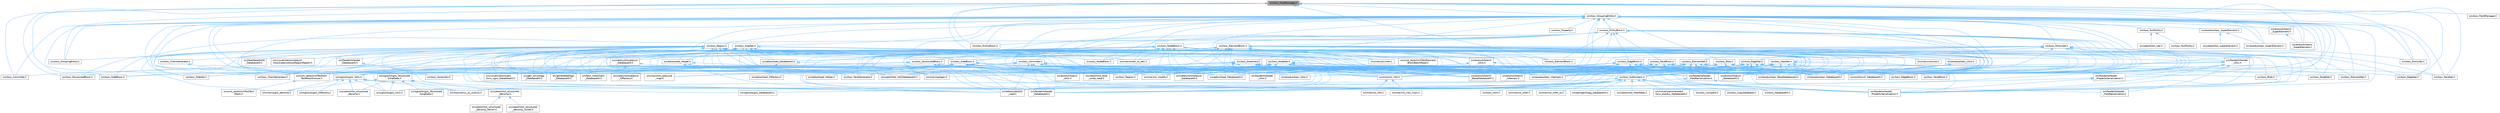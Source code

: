 digraph "src/Ioss_FieldManager.h"
{
 // INTERACTIVE_SVG=YES
 // LATEX_PDF_SIZE
  bgcolor="transparent";
  edge [fontname=Helvetica,fontsize=10,labelfontname=Helvetica,labelfontsize=10];
  node [fontname=Helvetica,fontsize=10,shape=box,height=0.2,width=0.4];
  Node1 [id="Node000001",label="src/Ioss_FieldManager.h",height=0.2,width=0.4,color="gray40", fillcolor="grey60", style="filled", fontcolor="black",tooltip=" "];
  Node1 -> Node2 [id="edge1_Node000001_Node000002",dir="back",color="steelblue1",style="solid",tooltip=" "];
  Node2 [id="Node000002",label="src/Ioss_CommSet.C",height=0.2,width=0.4,color="grey40", fillcolor="white", style="filled",URL="$Ioss__CommSet_8C.html",tooltip=" "];
  Node1 -> Node3 [id="edge2_Node000001_Node000003",dir="back",color="steelblue1",style="solid",tooltip=" "];
  Node3 [id="Node000003",label="src/Ioss_EdgeSet.C",height=0.2,width=0.4,color="grey40", fillcolor="white", style="filled",URL="$Ioss__EdgeSet_8C.html",tooltip=" "];
  Node1 -> Node4 [id="edge3_Node000001_Node000004",dir="back",color="steelblue1",style="solid",tooltip=" "];
  Node4 [id="Node000004",label="src/Ioss_ElementBlock.C",height=0.2,width=0.4,color="grey40", fillcolor="white", style="filled",URL="$Ioss__ElementBlock_8C.html",tooltip=" "];
  Node1 -> Node5 [id="edge4_Node000001_Node000005",dir="back",color="steelblue1",style="solid",tooltip=" "];
  Node5 [id="Node000005",label="src/Ioss_EntityBlock.C",height=0.2,width=0.4,color="grey40", fillcolor="white", style="filled",URL="$Ioss__EntityBlock_8C.html",tooltip=" "];
  Node1 -> Node6 [id="edge5_Node000001_Node000006",dir="back",color="steelblue1",style="solid",tooltip=" "];
  Node6 [id="Node000006",label="src/Ioss_EntitySet.C",height=0.2,width=0.4,color="grey40", fillcolor="white", style="filled",URL="$Ioss__EntitySet_8C.html",tooltip=" "];
  Node1 -> Node7 [id="edge6_Node000001_Node000007",dir="back",color="steelblue1",style="solid",tooltip=" "];
  Node7 [id="Node000007",label="src/Ioss_FaceSet.C",height=0.2,width=0.4,color="grey40", fillcolor="white", style="filled",URL="$Ioss__FaceSet_8C.html",tooltip=" "];
  Node1 -> Node8 [id="edge7_Node000001_Node000008",dir="back",color="steelblue1",style="solid",tooltip=" "];
  Node8 [id="Node000008",label="src/Ioss_FieldManager.C",height=0.2,width=0.4,color="grey40", fillcolor="white", style="filled",URL="$Ioss__FieldManager_8C.html",tooltip=" "];
  Node1 -> Node9 [id="edge8_Node000001_Node000009",dir="back",color="steelblue1",style="solid",tooltip=" "];
  Node9 [id="Node000009",label="src/Ioss_GroupingEntity.C",height=0.2,width=0.4,color="grey40", fillcolor="white", style="filled",URL="$Ioss__GroupingEntity_8C.html",tooltip=" "];
  Node1 -> Node10 [id="edge9_Node000001_Node000010",dir="back",color="steelblue1",style="solid",tooltip=" "];
  Node10 [id="Node000010",label="src/Ioss_GroupingEntity.h",height=0.2,width=0.4,color="grey40", fillcolor="white", style="filled",URL="$Ioss__GroupingEntity_8h.html",tooltip=" "];
  Node10 -> Node11 [id="edge10_Node000010_Node000011",dir="back",color="steelblue1",style="solid",tooltip=" "];
  Node11 [id="Node000011",label="src/Ioss_Assembly.C",height=0.2,width=0.4,color="grey40", fillcolor="white", style="filled",URL="$Ioss__Assembly_8C.html",tooltip=" "];
  Node10 -> Node12 [id="edge11_Node000010_Node000012",dir="back",color="steelblue1",style="solid",tooltip=" "];
  Node12 [id="Node000012",label="src/Ioss_Assembly.h",height=0.2,width=0.4,color="grey40", fillcolor="white", style="filled",URL="$Ioss__Assembly_8h.html",tooltip=" "];
  Node12 -> Node11 [id="edge12_Node000012_Node000011",dir="back",color="steelblue1",style="solid",tooltip=" "];
  Node12 -> Node13 [id="edge13_Node000012_Node000013",dir="back",color="steelblue1",style="solid",tooltip=" "];
  Node13 [id="Node000013",label="src/Ioss_Region.C",height=0.2,width=0.4,color="grey40", fillcolor="white", style="filled",URL="$Ioss__Region_8C.html",tooltip=" "];
  Node12 -> Node14 [id="edge14_Node000012_Node000014",dir="back",color="steelblue1",style="solid",tooltip=" "];
  Node14 [id="Node000014",label="src/Ioss_SubSystem.h",height=0.2,width=0.4,color="grey40", fillcolor="white", style="filled",URL="$Ioss__SubSystem_8h.html",tooltip=" "];
  Node14 -> Node15 [id="edge15_Node000014_Node000015",dir="back",color="steelblue1",style="solid",tooltip=" "];
  Node15 [id="Node000015",label="src/Ioss_Compare.C",height=0.2,width=0.4,color="grey40", fillcolor="white", style="filled",URL="$Ioss__Compare_8C.html",tooltip=" "];
  Node14 -> Node16 [id="edge16_Node000014_Node000016",dir="back",color="steelblue1",style="solid",tooltip=" "];
  Node16 [id="Node000016",label="src/Ioss_CopyDatabase.C",height=0.2,width=0.4,color="grey40", fillcolor="white", style="filled",URL="$Ioss__CopyDatabase_8C.html",tooltip=" "];
  Node14 -> Node17 [id="edge17_Node000014_Node000017",dir="back",color="steelblue1",style="solid",tooltip=" "];
  Node17 [id="Node000017",label="src/Ioss_DatabaseIO.C",height=0.2,width=0.4,color="grey40", fillcolor="white", style="filled",URL="$Ioss__DatabaseIO_8C.html",tooltip=" "];
  Node14 -> Node18 [id="edge18_Node000014_Node000018",dir="back",color="steelblue1",style="solid",tooltip=" "];
  Node18 [id="Node000018",label="src/Ioss_Utils.C",height=0.2,width=0.4,color="grey40", fillcolor="white", style="filled",URL="$Ioss__Utils_8C.html",tooltip=" "];
  Node14 -> Node19 [id="edge19_Node000014_Node000019",dir="back",color="steelblue1",style="solid",tooltip=" "];
  Node19 [id="Node000019",label="src/adios/utest/Ut\l_ioad.C",height=0.2,width=0.4,color="grey40", fillcolor="white", style="filled",URL="$Ut__ioad_8C.html",tooltip=" "];
  Node14 -> Node20 [id="edge20_Node000014_Node000020",dir="back",color="steelblue1",style="solid",tooltip=" "];
  Node20 [id="Node000020",label="src/cgns/Iocgns_DatabaseIO.C",height=0.2,width=0.4,color="grey40", fillcolor="white", style="filled",URL="$Iocgns__DatabaseIO_8C.html",tooltip=" "];
  Node14 -> Node21 [id="edge21_Node000014_Node000021",dir="back",color="steelblue1",style="solid",tooltip=" "];
  Node21 [id="Node000021",label="src/faodel/Iofaodel\l_DatabaseIO.C",height=0.2,width=0.4,color="grey40", fillcolor="white", style="filled",URL="$Iofaodel__DatabaseIO_8C.html",tooltip=" "];
  Node14 -> Node22 [id="edge22_Node000014_Node000022",dir="back",color="steelblue1",style="solid",tooltip=" "];
  Node22 [id="Node000022",label="src/main/io_shell.C",height=0.2,width=0.4,color="grey40", fillcolor="white", style="filled",URL="$io__shell_8C.html",tooltip=" "];
  Node14 -> Node23 [id="edge23_Node000014_Node000023",dir="back",color="steelblue1",style="solid",tooltip=" "];
  Node23 [id="Node000023",label="src/main/io_shell_ts.C",height=0.2,width=0.4,color="grey40", fillcolor="white", style="filled",URL="$io__shell__ts_8C.html",tooltip=" "];
  Node14 -> Node24 [id="edge24_Node000014_Node000024",dir="back",color="steelblue1",style="solid",tooltip=" "];
  Node24 [id="Node000024",label="src/main/struc_to_unstruc.C",height=0.2,width=0.4,color="grey40", fillcolor="white", style="filled",URL="$struc__to__unstruc_8C.html",tooltip=" "];
  Node14 -> Node25 [id="edge25_Node000014_Node000025",dir="back",color="steelblue1",style="solid",tooltip=" "];
  Node25 [id="Node000025",label="src/pamgen/Iopg_DatabaseIO.C",height=0.2,width=0.4,color="grey40", fillcolor="white", style="filled",URL="$Iopg__DatabaseIO_8C.html",tooltip=" "];
  Node14 -> Node26 [id="edge26_Node000014_Node000026",dir="back",color="steelblue1",style="solid",tooltip=" "];
  Node26 [id="Node000026",label="src/utest/Utst_heartbeat.C",height=0.2,width=0.4,color="grey40", fillcolor="white", style="filled",URL="$Utst__heartbeat_8C.html",tooltip=" "];
  Node14 -> Node27 [id="edge27_Node000014_Node000027",dir="back",color="steelblue1",style="solid",tooltip=" "];
  Node27 [id="Node000027",label="src/visualization/exodus\l/Iovs_exodus_DatabaseIO.C",height=0.2,width=0.4,color="grey40", fillcolor="white", style="filled",URL="$Iovs__exodus__DatabaseIO_8C.html",tooltip=" "];
  Node12 -> Node28 [id="edge28_Node000012_Node000028",dir="back",color="steelblue1",style="solid",tooltip=" "];
  Node28 [id="Node000028",label="src/catalyst/Iocatalyst\l_DatabaseIO.C",height=0.2,width=0.4,color="grey40", fillcolor="white", style="filled",URL="$Iocatalyst__DatabaseIO_8C.html",tooltip=" "];
  Node12 -> Node29 [id="edge29_Node000012_Node000029",dir="back",color="steelblue1",style="solid",tooltip=" "];
  Node29 [id="Node000029",label="src/cgns/Iocgns_Utils.C",height=0.2,width=0.4,color="grey40", fillcolor="white", style="filled",URL="$Iocgns__Utils_8C.html",tooltip=" "];
  Node12 -> Node30 [id="edge30_Node000012_Node000030",dir="back",color="steelblue1",style="solid",tooltip=" "];
  Node30 [id="Node000030",label="src/exodus/Ioex_BaseDatabaseIO.C",height=0.2,width=0.4,color="grey40", fillcolor="white", style="filled",URL="$Ioex__BaseDatabaseIO_8C.html",tooltip=" "];
  Node12 -> Node31 [id="edge31_Node000012_Node000031",dir="back",color="steelblue1",style="solid",tooltip=" "];
  Node31 [id="Node000031",label="src/exodus/Ioex_DatabaseIO.C",height=0.2,width=0.4,color="grey40", fillcolor="white", style="filled",URL="$Ioex__DatabaseIO_8C.html",tooltip=" "];
  Node12 -> Node32 [id="edge32_Node000012_Node000032",dir="back",color="steelblue1",style="solid",tooltip=" "];
  Node32 [id="Node000032",label="src/exodus/Ioex_Internals.C",height=0.2,width=0.4,color="grey40", fillcolor="white", style="filled",URL="$Ioex__Internals_8C.html",tooltip=" "];
  Node12 -> Node33 [id="edge33_Node000012_Node000033",dir="back",color="steelblue1",style="solid",tooltip=" "];
  Node33 [id="Node000033",label="src/exodus/Ioex_Utils.C",height=0.2,width=0.4,color="grey40", fillcolor="white", style="filled",URL="$Ioex__Utils_8C.html",tooltip=" "];
  Node12 -> Node34 [id="edge34_Node000012_Node000034",dir="back",color="steelblue1",style="solid",tooltip=" "];
  Node34 [id="Node000034",label="src/exonull/Ioexnl\l_BaseDatabaseIO.C",height=0.2,width=0.4,color="grey40", fillcolor="white", style="filled",URL="$Ioexnl__BaseDatabaseIO_8C.html",tooltip=" "];
  Node12 -> Node35 [id="edge35_Node000012_Node000035",dir="back",color="steelblue1",style="solid",tooltip=" "];
  Node35 [id="Node000035",label="src/exonull/Ioexnl\l_DatabaseIO.C",height=0.2,width=0.4,color="grey40", fillcolor="white", style="filled",URL="$Ioexnl__DatabaseIO_8C.html",tooltip=" "];
  Node12 -> Node36 [id="edge36_Node000012_Node000036",dir="back",color="steelblue1",style="solid",tooltip=" "];
  Node36 [id="Node000036",label="src/exonull/Ioexnl\l_Internals.C",height=0.2,width=0.4,color="grey40", fillcolor="white", style="filled",URL="$Ioexnl__Internals_8C.html",tooltip=" "];
  Node12 -> Node37 [id="edge37_Node000012_Node000037",dir="back",color="steelblue1",style="solid",tooltip=" "];
  Node37 [id="Node000037",label="src/exonull/Ioexnl\l_Utils.C",height=0.2,width=0.4,color="grey40", fillcolor="white", style="filled",URL="$Ioexnl__Utils_8C.html",tooltip=" "];
  Node12 -> Node38 [id="edge38_Node000012_Node000038",dir="back",color="steelblue1",style="solid",tooltip=" "];
  Node38 [id="Node000038",label="src/main/io_info.h",height=0.2,width=0.4,color="grey40", fillcolor="white", style="filled",URL="$io__info_8h.html",tooltip=" "];
  Node38 -> Node39 [id="edge39_Node000038_Node000039",dir="back",color="steelblue1",style="solid",tooltip=" "];
  Node39 [id="Node000039",label="src/main/io_info.C",height=0.2,width=0.4,color="grey40", fillcolor="white", style="filled",URL="$io__info_8C.html",tooltip=" "];
  Node38 -> Node40 [id="edge40_Node000038_Node000040",dir="back",color="steelblue1",style="solid",tooltip=" "];
  Node40 [id="Node000040",label="src/main/io_info_main.C",height=0.2,width=0.4,color="grey40", fillcolor="white", style="filled",URL="$io__info__main_8C.html",tooltip=" "];
  Node12 -> Node41 [id="edge41_Node000012_Node000041",dir="back",color="steelblue1",style="solid",tooltip=" "];
  Node41 [id="Node000041",label="src/main/io_modify.C",height=0.2,width=0.4,color="grey40", fillcolor="white", style="filled",URL="$io__modify_8C.html",tooltip=" "];
  Node12 -> Node42 [id="edge42_Node000012_Node000042",dir="back",color="steelblue1",style="solid",tooltip=" "];
  Node42 [id="Node000042",label="src/null/Ionull_DatabaseIO.C",height=0.2,width=0.4,color="grey40", fillcolor="white", style="filled",URL="$Ionull__DatabaseIO_8C.html",tooltip=" "];
  Node12 -> Node43 [id="edge43_Node000012_Node000043",dir="back",color="steelblue1",style="solid",tooltip=" "];
  Node43 [id="Node000043",label="src/text_mesh/Iotm\l_DatabaseIO.C",height=0.2,width=0.4,color="grey40", fillcolor="white", style="filled",URL="$Iotm__DatabaseIO_8C.html",tooltip=" "];
  Node12 -> Node44 [id="edge44_Node000012_Node000044",dir="back",color="steelblue1",style="solid",tooltip=" "];
  Node44 [id="Node000044",label="src/unit_tests/UnitTestIotm\lTextMeshFixture.h",height=0.2,width=0.4,color="grey40", fillcolor="white", style="filled",URL="$UnitTestIotmTextMeshFixture_8h.html",tooltip=" "];
  Node44 -> Node45 [id="edge45_Node000044_Node000045",dir="back",color="steelblue1",style="solid",tooltip=" "];
  Node45 [id="Node000045",label="src/unit_tests/UnitTestText\lMesh.C",height=0.2,width=0.4,color="grey40", fillcolor="white", style="filled",URL="$UnitTestTextMesh_8C.html",tooltip=" "];
  Node10 -> Node46 [id="edge46_Node000010_Node000046",dir="back",color="steelblue1",style="solid",tooltip=" "];
  Node46 [id="Node000046",label="src/Ioss_Blob.C",height=0.2,width=0.4,color="grey40", fillcolor="white", style="filled",URL="$Ioss__Blob_8C.html",tooltip=" "];
  Node10 -> Node47 [id="edge47_Node000010_Node000047",dir="back",color="steelblue1",style="solid",tooltip=" "];
  Node47 [id="Node000047",label="src/Ioss_Blob.h",height=0.2,width=0.4,color="grey40", fillcolor="white", style="filled",URL="$Ioss__Blob_8h.html",tooltip=" "];
  Node47 -> Node46 [id="edge48_Node000047_Node000046",dir="back",color="steelblue1",style="solid",tooltip=" "];
  Node47 -> Node13 [id="edge49_Node000047_Node000013",dir="back",color="steelblue1",style="solid",tooltip=" "];
  Node47 -> Node14 [id="edge50_Node000047_Node000014",dir="back",color="steelblue1",style="solid",tooltip=" "];
  Node47 -> Node30 [id="edge51_Node000047_Node000030",dir="back",color="steelblue1",style="solid",tooltip=" "];
  Node47 -> Node31 [id="edge52_Node000047_Node000031",dir="back",color="steelblue1",style="solid",tooltip=" "];
  Node47 -> Node32 [id="edge53_Node000047_Node000032",dir="back",color="steelblue1",style="solid",tooltip=" "];
  Node47 -> Node34 [id="edge54_Node000047_Node000034",dir="back",color="steelblue1",style="solid",tooltip=" "];
  Node47 -> Node35 [id="edge55_Node000047_Node000035",dir="back",color="steelblue1",style="solid",tooltip=" "];
  Node47 -> Node36 [id="edge56_Node000047_Node000036",dir="back",color="steelblue1",style="solid",tooltip=" "];
  Node47 -> Node38 [id="edge57_Node000047_Node000038",dir="back",color="steelblue1",style="solid",tooltip=" "];
  Node47 -> Node41 [id="edge58_Node000047_Node000041",dir="back",color="steelblue1",style="solid",tooltip=" "];
  Node47 -> Node42 [id="edge59_Node000047_Node000042",dir="back",color="steelblue1",style="solid",tooltip=" "];
  Node47 -> Node48 [id="edge60_Node000047_Node000048",dir="back",color="steelblue1",style="solid",tooltip=" "];
  Node48 [id="Node000048",label="src/utest/Utst_blob\l_write_read.C",height=0.2,width=0.4,color="grey40", fillcolor="white", style="filled",URL="$Utst__blob__write__read_8C.html",tooltip=" "];
  Node10 -> Node2 [id="edge61_Node000010_Node000002",dir="back",color="steelblue1",style="solid",tooltip=" "];
  Node10 -> Node49 [id="edge62_Node000010_Node000049",dir="back",color="steelblue1",style="solid",tooltip=" "];
  Node49 [id="Node000049",label="src/Ioss_CommSet.h",height=0.2,width=0.4,color="grey40", fillcolor="white", style="filled",URL="$Ioss__CommSet_8h.html",tooltip=" "];
  Node49 -> Node2 [id="edge63_Node000049_Node000002",dir="back",color="steelblue1",style="solid",tooltip=" "];
  Node49 -> Node50 [id="edge64_Node000049_Node000050",dir="back",color="steelblue1",style="solid",tooltip=" "];
  Node50 [id="Node000050",label="src/Ioss_FaceGenerator.C",height=0.2,width=0.4,color="grey40", fillcolor="white", style="filled",URL="$Ioss__FaceGenerator_8C.html",tooltip=" "];
  Node49 -> Node13 [id="edge65_Node000049_Node000013",dir="back",color="steelblue1",style="solid",tooltip=" "];
  Node49 -> Node14 [id="edge66_Node000049_Node000014",dir="back",color="steelblue1",style="solid",tooltip=" "];
  Node49 -> Node51 [id="edge67_Node000049_Node000051",dir="back",color="steelblue1",style="solid",tooltip=" "];
  Node51 [id="Node000051",label="src/adios/Ioad_DatabaseIO.C",height=0.2,width=0.4,color="grey40", fillcolor="white", style="filled",URL="$Ioad__DatabaseIO_8C.html",tooltip=" "];
  Node49 -> Node19 [id="edge68_Node000049_Node000019",dir="back",color="steelblue1",style="solid",tooltip=" "];
  Node49 -> Node28 [id="edge69_Node000049_Node000028",dir="back",color="steelblue1",style="solid",tooltip=" "];
  Node49 -> Node30 [id="edge70_Node000049_Node000030",dir="back",color="steelblue1",style="solid",tooltip=" "];
  Node49 -> Node31 [id="edge71_Node000049_Node000031",dir="back",color="steelblue1",style="solid",tooltip=" "];
  Node49 -> Node34 [id="edge72_Node000049_Node000034",dir="back",color="steelblue1",style="solid",tooltip=" "];
  Node49 -> Node35 [id="edge73_Node000049_Node000035",dir="back",color="steelblue1",style="solid",tooltip=" "];
  Node49 -> Node21 [id="edge74_Node000049_Node000021",dir="back",color="steelblue1",style="solid",tooltip=" "];
  Node49 -> Node52 [id="edge75_Node000049_Node000052",dir="back",color="steelblue1",style="solid",tooltip=" "];
  Node52 [id="Node000052",label="src/faodel/Iofaodel\l_FieldSerialization.h",height=0.2,width=0.4,color="grey40", fillcolor="white", style="filled",URL="$Iofaodel__FieldSerialization_8h.html",tooltip=" "];
  Node52 -> Node21 [id="edge76_Node000052_Node000021",dir="back",color="steelblue1",style="solid",tooltip=" "];
  Node52 -> Node53 [id="edge77_Node000052_Node000053",dir="back",color="steelblue1",style="solid",tooltip=" "];
  Node53 [id="Node000053",label="src/faodel/Iofaodel\l_FieldSerialization.C",height=0.2,width=0.4,color="grey40", fillcolor="white", style="filled",URL="$Iofaodel__FieldSerialization_8C.html",tooltip=" "];
  Node49 -> Node54 [id="edge78_Node000049_Node000054",dir="back",color="steelblue1",style="solid",tooltip=" "];
  Node54 [id="Node000054",label="src/faodel/Iofaodel\l_PropertySerialization.C",height=0.2,width=0.4,color="grey40", fillcolor="white", style="filled",URL="$Iofaodel__PropertySerialization_8C.html",tooltip=" "];
  Node49 -> Node55 [id="edge79_Node000049_Node000055",dir="back",color="steelblue1",style="solid",tooltip=" "];
  Node55 [id="Node000055",label="src/faodel/Iofaodel\l_Utils.C",height=0.2,width=0.4,color="grey40", fillcolor="white", style="filled",URL="$Iofaodel__Utils_8C.html",tooltip=" "];
  Node49 -> Node56 [id="edge80_Node000049_Node000056",dir="back",color="steelblue1",style="solid",tooltip=" "];
  Node56 [id="Node000056",label="src/gen_struc/Iogs\l_DatabaseIO.C",height=0.2,width=0.4,color="grey40", fillcolor="white", style="filled",URL="$Iogs__DatabaseIO_8C.html",tooltip=" "];
  Node49 -> Node57 [id="edge81_Node000049_Node000057",dir="back",color="steelblue1",style="solid",tooltip=" "];
  Node57 [id="Node000057",label="src/generated/Iogn\l_DatabaseIO.C",height=0.2,width=0.4,color="grey40", fillcolor="white", style="filled",URL="$Iogn__DatabaseIO_8C.html",tooltip=" "];
  Node49 -> Node58 [id="edge82_Node000049_Node000058",dir="back",color="steelblue1",style="solid",tooltip=" "];
  Node58 [id="Node000058",label="src/main/cth_pressure\l_map.C",height=0.2,width=0.4,color="grey40", fillcolor="white", style="filled",URL="$cth__pressure__map_8C.html",tooltip=" "];
  Node49 -> Node38 [id="edge83_Node000049_Node000038",dir="back",color="steelblue1",style="solid",tooltip=" "];
  Node49 -> Node41 [id="edge84_Node000049_Node000041",dir="back",color="steelblue1",style="solid",tooltip=" "];
  Node49 -> Node42 [id="edge85_Node000049_Node000042",dir="back",color="steelblue1",style="solid",tooltip=" "];
  Node49 -> Node43 [id="edge86_Node000049_Node000043",dir="back",color="steelblue1",style="solid",tooltip=" "];
  Node49 -> Node44 [id="edge87_Node000049_Node000044",dir="back",color="steelblue1",style="solid",tooltip=" "];
  Node10 -> Node3 [id="edge88_Node000010_Node000003",dir="back",color="steelblue1",style="solid",tooltip=" "];
  Node10 -> Node59 [id="edge89_Node000010_Node000059",dir="back",color="steelblue1",style="solid",tooltip=" "];
  Node59 [id="Node000059",label="src/Ioss_ElementSet.C",height=0.2,width=0.4,color="grey40", fillcolor="white", style="filled",URL="$Ioss__ElementSet_8C.html",tooltip=" "];
  Node10 -> Node5 [id="edge90_Node000010_Node000005",dir="back",color="steelblue1",style="solid",tooltip=" "];
  Node10 -> Node60 [id="edge91_Node000010_Node000060",dir="back",color="steelblue1",style="solid",tooltip=" "];
  Node60 [id="Node000060",label="src/Ioss_EntityBlock.h",height=0.2,width=0.4,color="grey40", fillcolor="white", style="filled",URL="$Ioss__EntityBlock_8h.html",tooltip=" "];
  Node60 -> Node61 [id="edge92_Node000060_Node000061",dir="back",color="steelblue1",style="solid",tooltip=" "];
  Node61 [id="Node000061",label="src/Ioss_EdgeBlock.C",height=0.2,width=0.4,color="grey40", fillcolor="white", style="filled",URL="$Ioss__EdgeBlock_8C.html",tooltip=" "];
  Node60 -> Node62 [id="edge93_Node000060_Node000062",dir="back",color="steelblue1",style="solid",tooltip=" "];
  Node62 [id="Node000062",label="src/Ioss_EdgeBlock.h",height=0.2,width=0.4,color="grey40", fillcolor="white", style="filled",URL="$Ioss__EdgeBlock_8h.html",tooltip=" "];
  Node62 -> Node61 [id="edge94_Node000062_Node000061",dir="back",color="steelblue1",style="solid",tooltip=" "];
  Node62 -> Node13 [id="edge95_Node000062_Node000013",dir="back",color="steelblue1",style="solid",tooltip=" "];
  Node62 -> Node14 [id="edge96_Node000062_Node000014",dir="back",color="steelblue1",style="solid",tooltip=" "];
  Node62 -> Node51 [id="edge97_Node000062_Node000051",dir="back",color="steelblue1",style="solid",tooltip=" "];
  Node62 -> Node19 [id="edge98_Node000062_Node000019",dir="back",color="steelblue1",style="solid",tooltip=" "];
  Node62 -> Node28 [id="edge99_Node000062_Node000028",dir="back",color="steelblue1",style="solid",tooltip=" "];
  Node62 -> Node30 [id="edge100_Node000062_Node000030",dir="back",color="steelblue1",style="solid",tooltip=" "];
  Node62 -> Node31 [id="edge101_Node000062_Node000031",dir="back",color="steelblue1",style="solid",tooltip=" "];
  Node62 -> Node32 [id="edge102_Node000062_Node000032",dir="back",color="steelblue1",style="solid",tooltip=" "];
  Node62 -> Node34 [id="edge103_Node000062_Node000034",dir="back",color="steelblue1",style="solid",tooltip=" "];
  Node62 -> Node35 [id="edge104_Node000062_Node000035",dir="back",color="steelblue1",style="solid",tooltip=" "];
  Node62 -> Node36 [id="edge105_Node000062_Node000036",dir="back",color="steelblue1",style="solid",tooltip=" "];
  Node62 -> Node52 [id="edge106_Node000062_Node000052",dir="back",color="steelblue1",style="solid",tooltip=" "];
  Node62 -> Node54 [id="edge107_Node000062_Node000054",dir="back",color="steelblue1",style="solid",tooltip=" "];
  Node62 -> Node55 [id="edge108_Node000062_Node000055",dir="back",color="steelblue1",style="solid",tooltip=" "];
  Node62 -> Node38 [id="edge109_Node000062_Node000038",dir="back",color="steelblue1",style="solid",tooltip=" "];
  Node62 -> Node41 [id="edge110_Node000062_Node000041",dir="back",color="steelblue1",style="solid",tooltip=" "];
  Node62 -> Node42 [id="edge111_Node000062_Node000042",dir="back",color="steelblue1",style="solid",tooltip=" "];
  Node60 -> Node4 [id="edge112_Node000060_Node000004",dir="back",color="steelblue1",style="solid",tooltip=" "];
  Node60 -> Node63 [id="edge113_Node000060_Node000063",dir="back",color="steelblue1",style="solid",tooltip=" "];
  Node63 [id="Node000063",label="src/Ioss_ElementBlock.h",height=0.2,width=0.4,color="grey40", fillcolor="white", style="filled",URL="$Ioss__ElementBlock_8h.html",tooltip=" "];
  Node63 -> Node64 [id="edge114_Node000063_Node000064",dir="back",color="steelblue1",style="solid",tooltip=" "];
  Node64 [id="Node000064",label="src/Ioss_ChainGenerator.C",height=0.2,width=0.4,color="grey40", fillcolor="white", style="filled",URL="$Ioss__ChainGenerator_8C.html",tooltip=" "];
  Node63 -> Node4 [id="edge115_Node000063_Node000004",dir="back",color="steelblue1",style="solid",tooltip=" "];
  Node63 -> Node50 [id="edge116_Node000063_Node000050",dir="back",color="steelblue1",style="solid",tooltip=" "];
  Node63 -> Node13 [id="edge117_Node000063_Node000013",dir="back",color="steelblue1",style="solid",tooltip=" "];
  Node63 -> Node65 [id="edge118_Node000063_Node000065",dir="back",color="steelblue1",style="solid",tooltip=" "];
  Node65 [id="Node000065",label="src/Ioss_SideBlock.C",height=0.2,width=0.4,color="grey40", fillcolor="white", style="filled",URL="$Ioss__SideBlock_8C.html",tooltip=" "];
  Node63 -> Node66 [id="edge119_Node000063_Node000066",dir="back",color="steelblue1",style="solid",tooltip=" "];
  Node66 [id="Node000066",label="src/Ioss_SideBlock.h",height=0.2,width=0.4,color="grey40", fillcolor="white", style="filled",URL="$Ioss__SideBlock_8h.html",tooltip=" "];
  Node66 -> Node64 [id="edge120_Node000066_Node000064",dir="back",color="steelblue1",style="solid",tooltip=" "];
  Node66 -> Node13 [id="edge121_Node000066_Node000013",dir="back",color="steelblue1",style="solid",tooltip=" "];
  Node66 -> Node65 [id="edge122_Node000066_Node000065",dir="back",color="steelblue1",style="solid",tooltip=" "];
  Node66 -> Node67 [id="edge123_Node000066_Node000067",dir="back",color="steelblue1",style="solid",tooltip=" "];
  Node67 [id="Node000067",label="src/Ioss_SideSet.C",height=0.2,width=0.4,color="grey40", fillcolor="white", style="filled",URL="$Ioss__SideSet_8C.html",tooltip=" "];
  Node66 -> Node14 [id="edge124_Node000066_Node000014",dir="back",color="steelblue1",style="solid",tooltip=" "];
  Node66 -> Node51 [id="edge125_Node000066_Node000051",dir="back",color="steelblue1",style="solid",tooltip=" "];
  Node66 -> Node68 [id="edge126_Node000066_Node000068",dir="back",color="steelblue1",style="solid",tooltip=" "];
  Node68 [id="Node000068",label="src/adios/Ioad_Helper.C",height=0.2,width=0.4,color="grey40", fillcolor="white", style="filled",URL="$Ioad__Helper_8C.html",tooltip=" "];
  Node66 -> Node19 [id="edge127_Node000066_Node000019",dir="back",color="steelblue1",style="solid",tooltip=" "];
  Node66 -> Node28 [id="edge128_Node000066_Node000028",dir="back",color="steelblue1",style="solid",tooltip=" "];
  Node66 -> Node69 [id="edge129_Node000066_Node000069",dir="back",color="steelblue1",style="solid",tooltip=" "];
  Node69 [id="Node000069",label="src/cgns/Iocgns_Utils.h",height=0.2,width=0.4,color="grey40", fillcolor="white", style="filled",URL="$Iocgns__Utils_8h.html",tooltip=" "];
  Node69 -> Node20 [id="edge130_Node000069_Node000020",dir="back",color="steelblue1",style="solid",tooltip=" "];
  Node69 -> Node70 [id="edge131_Node000069_Node000070",dir="back",color="steelblue1",style="solid",tooltip=" "];
  Node70 [id="Node000070",label="src/cgns/Iocgns_IOFactory.C",height=0.2,width=0.4,color="grey40", fillcolor="white", style="filled",URL="$Iocgns__IOFactory_8C.html",tooltip=" "];
  Node69 -> Node29 [id="edge132_Node000069_Node000029",dir="back",color="steelblue1",style="solid",tooltip=" "];
  Node69 -> Node71 [id="edge133_Node000069_Node000071",dir="back",color="steelblue1",style="solid",tooltip=" "];
  Node71 [id="Node000071",label="src/main/cgns_decomp.C",height=0.2,width=0.4,color="grey40", fillcolor="white", style="filled",URL="$cgns__decomp_8C.html",tooltip=" "];
  Node69 -> Node24 [id="edge134_Node000069_Node000024",dir="back",color="steelblue1",style="solid",tooltip=" "];
  Node69 -> Node72 [id="edge135_Node000069_Node000072",dir="back",color="steelblue1",style="solid",tooltip=" "];
  Node72 [id="Node000072",label="src/utest/Utst_structured\l_decomp.C",height=0.2,width=0.4,color="grey40", fillcolor="white", style="filled",URL="$Utst__structured__decomp_8C.html",tooltip=" "];
  Node66 -> Node30 [id="edge136_Node000066_Node000030",dir="back",color="steelblue1",style="solid",tooltip=" "];
  Node66 -> Node31 [id="edge137_Node000066_Node000031",dir="back",color="steelblue1",style="solid",tooltip=" "];
  Node66 -> Node32 [id="edge138_Node000066_Node000032",dir="back",color="steelblue1",style="solid",tooltip=" "];
  Node66 -> Node34 [id="edge139_Node000066_Node000034",dir="back",color="steelblue1",style="solid",tooltip=" "];
  Node66 -> Node35 [id="edge140_Node000066_Node000035",dir="back",color="steelblue1",style="solid",tooltip=" "];
  Node66 -> Node36 [id="edge141_Node000066_Node000036",dir="back",color="steelblue1",style="solid",tooltip=" "];
  Node66 -> Node21 [id="edge142_Node000066_Node000021",dir="back",color="steelblue1",style="solid",tooltip=" "];
  Node66 -> Node52 [id="edge143_Node000066_Node000052",dir="back",color="steelblue1",style="solid",tooltip=" "];
  Node66 -> Node54 [id="edge144_Node000066_Node000054",dir="back",color="steelblue1",style="solid",tooltip=" "];
  Node66 -> Node55 [id="edge145_Node000066_Node000055",dir="back",color="steelblue1",style="solid",tooltip=" "];
  Node66 -> Node56 [id="edge146_Node000066_Node000056",dir="back",color="steelblue1",style="solid",tooltip=" "];
  Node66 -> Node57 [id="edge147_Node000066_Node000057",dir="back",color="steelblue1",style="solid",tooltip=" "];
  Node66 -> Node58 [id="edge148_Node000066_Node000058",dir="back",color="steelblue1",style="solid",tooltip=" "];
  Node66 -> Node38 [id="edge149_Node000066_Node000038",dir="back",color="steelblue1",style="solid",tooltip=" "];
  Node66 -> Node41 [id="edge150_Node000066_Node000041",dir="back",color="steelblue1",style="solid",tooltip=" "];
  Node66 -> Node42 [id="edge151_Node000066_Node000042",dir="back",color="steelblue1",style="solid",tooltip=" "];
  Node66 -> Node43 [id="edge152_Node000066_Node000043",dir="back",color="steelblue1",style="solid",tooltip=" "];
  Node66 -> Node44 [id="edge153_Node000066_Node000044",dir="back",color="steelblue1",style="solid",tooltip=" "];
  Node66 -> Node73 [id="edge154_Node000066_Node000073",dir="back",color="steelblue1",style="solid",tooltip=" "];
  Node73 [id="Node000073",label="src/utest/Utst_IofxDatabaseIO.C",height=0.2,width=0.4,color="grey40", fillcolor="white", style="filled",URL="$Utst__IofxDatabaseIO_8C.html",tooltip=" "];
  Node63 -> Node14 [id="edge155_Node000063_Node000014",dir="back",color="steelblue1",style="solid",tooltip=" "];
  Node63 -> Node51 [id="edge156_Node000063_Node000051",dir="back",color="steelblue1",style="solid",tooltip=" "];
  Node63 -> Node19 [id="edge157_Node000063_Node000019",dir="back",color="steelblue1",style="solid",tooltip=" "];
  Node63 -> Node28 [id="edge158_Node000063_Node000028",dir="back",color="steelblue1",style="solid",tooltip=" "];
  Node63 -> Node30 [id="edge159_Node000063_Node000030",dir="back",color="steelblue1",style="solid",tooltip=" "];
  Node63 -> Node31 [id="edge160_Node000063_Node000031",dir="back",color="steelblue1",style="solid",tooltip=" "];
  Node63 -> Node32 [id="edge161_Node000063_Node000032",dir="back",color="steelblue1",style="solid",tooltip=" "];
  Node63 -> Node74 [id="edge162_Node000063_Node000074",dir="back",color="steelblue1",style="solid",tooltip=" "];
  Node74 [id="Node000074",label="src/exodus/Ioex_Utils.h",height=0.2,width=0.4,color="grey40", fillcolor="white", style="filled",URL="$Ioex__Utils_8h.html",tooltip=" "];
  Node74 -> Node30 [id="edge163_Node000074_Node000030",dir="back",color="steelblue1",style="solid",tooltip=" "];
  Node74 -> Node31 [id="edge164_Node000074_Node000031",dir="back",color="steelblue1",style="solid",tooltip=" "];
  Node74 -> Node32 [id="edge165_Node000074_Node000032",dir="back",color="steelblue1",style="solid",tooltip=" "];
  Node74 -> Node33 [id="edge166_Node000074_Node000033",dir="back",color="steelblue1",style="solid",tooltip=" "];
  Node63 -> Node34 [id="edge167_Node000063_Node000034",dir="back",color="steelblue1",style="solid",tooltip=" "];
  Node63 -> Node35 [id="edge168_Node000063_Node000035",dir="back",color="steelblue1",style="solid",tooltip=" "];
  Node63 -> Node36 [id="edge169_Node000063_Node000036",dir="back",color="steelblue1",style="solid",tooltip=" "];
  Node63 -> Node75 [id="edge170_Node000063_Node000075",dir="back",color="steelblue1",style="solid",tooltip=" "];
  Node75 [id="Node000075",label="src/exonull/Ioexnl\l_Utils.h",height=0.2,width=0.4,color="grey40", fillcolor="white", style="filled",URL="$Ioexnl__Utils_8h.html",tooltip=" "];
  Node75 -> Node34 [id="edge171_Node000075_Node000034",dir="back",color="steelblue1",style="solid",tooltip=" "];
  Node75 -> Node35 [id="edge172_Node000075_Node000035",dir="back",color="steelblue1",style="solid",tooltip=" "];
  Node75 -> Node36 [id="edge173_Node000075_Node000036",dir="back",color="steelblue1",style="solid",tooltip=" "];
  Node75 -> Node37 [id="edge174_Node000075_Node000037",dir="back",color="steelblue1",style="solid",tooltip=" "];
  Node63 -> Node21 [id="edge175_Node000063_Node000021",dir="back",color="steelblue1",style="solid",tooltip=" "];
  Node63 -> Node52 [id="edge176_Node000063_Node000052",dir="back",color="steelblue1",style="solid",tooltip=" "];
  Node63 -> Node54 [id="edge177_Node000063_Node000054",dir="back",color="steelblue1",style="solid",tooltip=" "];
  Node63 -> Node55 [id="edge178_Node000063_Node000055",dir="back",color="steelblue1",style="solid",tooltip=" "];
  Node63 -> Node56 [id="edge179_Node000063_Node000056",dir="back",color="steelblue1",style="solid",tooltip=" "];
  Node63 -> Node57 [id="edge180_Node000063_Node000057",dir="back",color="steelblue1",style="solid",tooltip=" "];
  Node63 -> Node58 [id="edge181_Node000063_Node000058",dir="back",color="steelblue1",style="solid",tooltip=" "];
  Node63 -> Node38 [id="edge182_Node000063_Node000038",dir="back",color="steelblue1",style="solid",tooltip=" "];
  Node63 -> Node41 [id="edge183_Node000063_Node000041",dir="back",color="steelblue1",style="solid",tooltip=" "];
  Node63 -> Node76 [id="edge184_Node000063_Node000076",dir="back",color="steelblue1",style="solid",tooltip=" "];
  Node76 [id="Node000076",label="src/main/shell_to_hex.C",height=0.2,width=0.4,color="grey40", fillcolor="white", style="filled",URL="$shell__to__hex_8C.html",tooltip=" "];
  Node63 -> Node77 [id="edge185_Node000063_Node000077",dir="back",color="steelblue1",style="solid",tooltip=" "];
  Node77 [id="Node000077",label="src/main/skinner.C",height=0.2,width=0.4,color="grey40", fillcolor="white", style="filled",URL="$skinner_8C.html",tooltip=" "];
  Node63 -> Node78 [id="edge186_Node000063_Node000078",dir="back",color="steelblue1",style="solid",tooltip=" "];
  Node78 [id="Node000078",label="src/main/sphgen.C",height=0.2,width=0.4,color="grey40", fillcolor="white", style="filled",URL="$sphgen_8C.html",tooltip=" "];
  Node63 -> Node79 [id="edge187_Node000063_Node000079",dir="back",color="steelblue1",style="solid",tooltip=" "];
  Node79 [id="Node000079",label="src/main/volume.C",height=0.2,width=0.4,color="grey40", fillcolor="white", style="filled",URL="$volume_8C.html",tooltip=" "];
  Node63 -> Node42 [id="edge188_Node000063_Node000042",dir="back",color="steelblue1",style="solid",tooltip=" "];
  Node63 -> Node43 [id="edge189_Node000063_Node000043",dir="back",color="steelblue1",style="solid",tooltip=" "];
  Node63 -> Node80 [id="edge190_Node000063_Node000080",dir="back",color="steelblue1",style="solid",tooltip=" "];
  Node80 [id="Node000080",label="src/unit_tests/UnitTestElement\lBlockBatchRead.C",height=0.2,width=0.4,color="grey40", fillcolor="white", style="filled",URL="$UnitTestElementBlockBatchRead_8C.html",tooltip=" "];
  Node63 -> Node44 [id="edge191_Node000063_Node000044",dir="back",color="steelblue1",style="solid",tooltip=" "];
  Node63 -> Node73 [id="edge192_Node000063_Node000073",dir="back",color="steelblue1",style="solid",tooltip=" "];
  Node60 -> Node5 [id="edge193_Node000060_Node000005",dir="back",color="steelblue1",style="solid",tooltip=" "];
  Node60 -> Node81 [id="edge194_Node000060_Node000081",dir="back",color="steelblue1",style="solid",tooltip=" "];
  Node81 [id="Node000081",label="src/Ioss_FaceBlock.C",height=0.2,width=0.4,color="grey40", fillcolor="white", style="filled",URL="$Ioss__FaceBlock_8C.html",tooltip=" "];
  Node60 -> Node82 [id="edge195_Node000060_Node000082",dir="back",color="steelblue1",style="solid",tooltip=" "];
  Node82 [id="Node000082",label="src/Ioss_FaceBlock.h",height=0.2,width=0.4,color="grey40", fillcolor="white", style="filled",URL="$Ioss__FaceBlock_8h.html",tooltip=" "];
  Node82 -> Node81 [id="edge196_Node000082_Node000081",dir="back",color="steelblue1",style="solid",tooltip=" "];
  Node82 -> Node13 [id="edge197_Node000082_Node000013",dir="back",color="steelblue1",style="solid",tooltip=" "];
  Node82 -> Node14 [id="edge198_Node000082_Node000014",dir="back",color="steelblue1",style="solid",tooltip=" "];
  Node82 -> Node51 [id="edge199_Node000082_Node000051",dir="back",color="steelblue1",style="solid",tooltip=" "];
  Node82 -> Node19 [id="edge200_Node000082_Node000019",dir="back",color="steelblue1",style="solid",tooltip=" "];
  Node82 -> Node28 [id="edge201_Node000082_Node000028",dir="back",color="steelblue1",style="solid",tooltip=" "];
  Node82 -> Node30 [id="edge202_Node000082_Node000030",dir="back",color="steelblue1",style="solid",tooltip=" "];
  Node82 -> Node31 [id="edge203_Node000082_Node000031",dir="back",color="steelblue1",style="solid",tooltip=" "];
  Node82 -> Node32 [id="edge204_Node000082_Node000032",dir="back",color="steelblue1",style="solid",tooltip=" "];
  Node82 -> Node34 [id="edge205_Node000082_Node000034",dir="back",color="steelblue1",style="solid",tooltip=" "];
  Node82 -> Node35 [id="edge206_Node000082_Node000035",dir="back",color="steelblue1",style="solid",tooltip=" "];
  Node82 -> Node36 [id="edge207_Node000082_Node000036",dir="back",color="steelblue1",style="solid",tooltip=" "];
  Node82 -> Node52 [id="edge208_Node000082_Node000052",dir="back",color="steelblue1",style="solid",tooltip=" "];
  Node82 -> Node54 [id="edge209_Node000082_Node000054",dir="back",color="steelblue1",style="solid",tooltip=" "];
  Node82 -> Node55 [id="edge210_Node000082_Node000055",dir="back",color="steelblue1",style="solid",tooltip=" "];
  Node82 -> Node38 [id="edge211_Node000082_Node000038",dir="back",color="steelblue1",style="solid",tooltip=" "];
  Node82 -> Node41 [id="edge212_Node000082_Node000041",dir="back",color="steelblue1",style="solid",tooltip=" "];
  Node82 -> Node42 [id="edge213_Node000082_Node000042",dir="back",color="steelblue1",style="solid",tooltip=" "];
  Node60 -> Node83 [id="edge214_Node000060_Node000083",dir="back",color="steelblue1",style="solid",tooltip=" "];
  Node83 [id="Node000083",label="src/Ioss_NodeBlock.C",height=0.2,width=0.4,color="grey40", fillcolor="white", style="filled",URL="$Ioss__NodeBlock_8C.html",tooltip=" "];
  Node60 -> Node84 [id="edge215_Node000060_Node000084",dir="back",color="steelblue1",style="solid",tooltip=" "];
  Node84 [id="Node000084",label="src/Ioss_NodeBlock.h",height=0.2,width=0.4,color="grey40", fillcolor="white", style="filled",URL="$Ioss__NodeBlock_8h.html",tooltip=" "];
  Node84 -> Node50 [id="edge216_Node000084_Node000050",dir="back",color="steelblue1",style="solid",tooltip=" "];
  Node84 -> Node83 [id="edge217_Node000084_Node000083",dir="back",color="steelblue1",style="solid",tooltip=" "];
  Node84 -> Node13 [id="edge218_Node000084_Node000013",dir="back",color="steelblue1",style="solid",tooltip=" "];
  Node84 -> Node85 [id="edge219_Node000084_Node000085",dir="back",color="steelblue1",style="solid",tooltip=" "];
  Node85 [id="Node000085",label="src/Ioss_StructuredBlock.h",height=0.2,width=0.4,color="grey40", fillcolor="white", style="filled",URL="$Ioss__StructuredBlock_8h.html",tooltip=" "];
  Node85 -> Node13 [id="edge220_Node000085_Node000013",dir="back",color="steelblue1",style="solid",tooltip=" "];
  Node85 -> Node86 [id="edge221_Node000085_Node000086",dir="back",color="steelblue1",style="solid",tooltip=" "];
  Node86 [id="Node000086",label="src/Ioss_StructuredBlock.C",height=0.2,width=0.4,color="grey40", fillcolor="white", style="filled",URL="$Ioss__StructuredBlock_8C.html",tooltip=" "];
  Node85 -> Node14 [id="edge222_Node000085_Node000014",dir="back",color="steelblue1",style="solid",tooltip=" "];
  Node85 -> Node28 [id="edge223_Node000085_Node000028",dir="back",color="steelblue1",style="solid",tooltip=" "];
  Node85 -> Node87 [id="edge224_Node000085_Node000087",dir="back",color="steelblue1",style="solid",tooltip=" "];
  Node87 [id="Node000087",label="src/cgns/Iocgns_Structured\lZoneData.h",height=0.2,width=0.4,color="grey40", fillcolor="white", style="filled",URL="$Iocgns__StructuredZoneData_8h.html",tooltip=" "];
  Node87 -> Node88 [id="edge225_Node000087_Node000088",dir="back",color="steelblue1",style="solid",tooltip=" "];
  Node88 [id="Node000088",label="src/cgns/Iocgns_Structured\lZoneData.C",height=0.2,width=0.4,color="grey40", fillcolor="white", style="filled",URL="$Iocgns__StructuredZoneData_8C.html",tooltip=" "];
  Node87 -> Node29 [id="edge226_Node000087_Node000029",dir="back",color="steelblue1",style="solid",tooltip=" "];
  Node87 -> Node71 [id="edge227_Node000087_Node000071",dir="back",color="steelblue1",style="solid",tooltip=" "];
  Node87 -> Node24 [id="edge228_Node000087_Node000024",dir="back",color="steelblue1",style="solid",tooltip=" "];
  Node87 -> Node72 [id="edge229_Node000087_Node000072",dir="back",color="steelblue1",style="solid",tooltip=" "];
  Node87 -> Node89 [id="edge230_Node000087_Node000089",dir="back",color="steelblue1",style="solid",tooltip=" "];
  Node89 [id="Node000089",label="src/utest/Utst_structured\l_decomp.h",height=0.2,width=0.4,color="grey40", fillcolor="white", style="filled",URL="$Utst__structured__decomp_8h.html",tooltip=" "];
  Node89 -> Node90 [id="edge231_Node000089_Node000090",dir="back",color="steelblue1",style="solid",tooltip=" "];
  Node90 [id="Node000090",label="src/utest/Utst_structured\l_decomp_herron.C",height=0.2,width=0.4,color="grey40", fillcolor="white", style="filled",URL="$Utst__structured__decomp__herron_8C.html",tooltip=" "];
  Node89 -> Node91 [id="edge232_Node000089_Node000091",dir="back",color="steelblue1",style="solid",tooltip=" "];
  Node91 [id="Node000091",label="src/utest/Utst_structured\l_decomp_rocket.C",height=0.2,width=0.4,color="grey40", fillcolor="white", style="filled",URL="$Utst__structured__decomp__rocket_8C.html",tooltip=" "];
  Node85 -> Node29 [id="edge233_Node000085_Node000029",dir="back",color="steelblue1",style="solid",tooltip=" "];
  Node85 -> Node69 [id="edge234_Node000085_Node000069",dir="back",color="steelblue1",style="solid",tooltip=" "];
  Node85 -> Node52 [id="edge235_Node000085_Node000052",dir="back",color="steelblue1",style="solid",tooltip=" "];
  Node85 -> Node54 [id="edge236_Node000085_Node000054",dir="back",color="steelblue1",style="solid",tooltip=" "];
  Node85 -> Node55 [id="edge237_Node000085_Node000055",dir="back",color="steelblue1",style="solid",tooltip=" "];
  Node85 -> Node56 [id="edge238_Node000085_Node000056",dir="back",color="steelblue1",style="solid",tooltip=" "];
  Node85 -> Node38 [id="edge239_Node000085_Node000038",dir="back",color="steelblue1",style="solid",tooltip=" "];
  Node85 -> Node41 [id="edge240_Node000085_Node000041",dir="back",color="steelblue1",style="solid",tooltip=" "];
  Node85 -> Node92 [id="edge241_Node000085_Node000092",dir="back",color="steelblue1",style="solid",tooltip=" "];
  Node92 [id="Node000092",label="src/visualization/cgns\l/Iovs_cgns_DatabaseIO.C",height=0.2,width=0.4,color="grey40", fillcolor="white", style="filled",URL="$Iovs__cgns__DatabaseIO_8C.html",tooltip=" "];
  Node84 -> Node14 [id="edge242_Node000084_Node000014",dir="back",color="steelblue1",style="solid",tooltip=" "];
  Node84 -> Node51 [id="edge243_Node000084_Node000051",dir="back",color="steelblue1",style="solid",tooltip=" "];
  Node84 -> Node19 [id="edge244_Node000084_Node000019",dir="back",color="steelblue1",style="solid",tooltip=" "];
  Node84 -> Node28 [id="edge245_Node000084_Node000028",dir="back",color="steelblue1",style="solid",tooltip=" "];
  Node84 -> Node30 [id="edge246_Node000084_Node000030",dir="back",color="steelblue1",style="solid",tooltip=" "];
  Node84 -> Node31 [id="edge247_Node000084_Node000031",dir="back",color="steelblue1",style="solid",tooltip=" "];
  Node84 -> Node32 [id="edge248_Node000084_Node000032",dir="back",color="steelblue1",style="solid",tooltip=" "];
  Node84 -> Node34 [id="edge249_Node000084_Node000034",dir="back",color="steelblue1",style="solid",tooltip=" "];
  Node84 -> Node35 [id="edge250_Node000084_Node000035",dir="back",color="steelblue1",style="solid",tooltip=" "];
  Node84 -> Node36 [id="edge251_Node000084_Node000036",dir="back",color="steelblue1",style="solid",tooltip=" "];
  Node84 -> Node21 [id="edge252_Node000084_Node000021",dir="back",color="steelblue1",style="solid",tooltip=" "];
  Node84 -> Node52 [id="edge253_Node000084_Node000052",dir="back",color="steelblue1",style="solid",tooltip=" "];
  Node84 -> Node54 [id="edge254_Node000084_Node000054",dir="back",color="steelblue1",style="solid",tooltip=" "];
  Node84 -> Node55 [id="edge255_Node000084_Node000055",dir="back",color="steelblue1",style="solid",tooltip=" "];
  Node84 -> Node56 [id="edge256_Node000084_Node000056",dir="back",color="steelblue1",style="solid",tooltip=" "];
  Node84 -> Node57 [id="edge257_Node000084_Node000057",dir="back",color="steelblue1",style="solid",tooltip=" "];
  Node84 -> Node58 [id="edge258_Node000084_Node000058",dir="back",color="steelblue1",style="solid",tooltip=" "];
  Node84 -> Node38 [id="edge259_Node000084_Node000038",dir="back",color="steelblue1",style="solid",tooltip=" "];
  Node84 -> Node41 [id="edge260_Node000084_Node000041",dir="back",color="steelblue1",style="solid",tooltip=" "];
  Node84 -> Node76 [id="edge261_Node000084_Node000076",dir="back",color="steelblue1",style="solid",tooltip=" "];
  Node84 -> Node77 [id="edge262_Node000084_Node000077",dir="back",color="steelblue1",style="solid",tooltip=" "];
  Node84 -> Node78 [id="edge263_Node000084_Node000078",dir="back",color="steelblue1",style="solid",tooltip=" "];
  Node84 -> Node42 [id="edge264_Node000084_Node000042",dir="back",color="steelblue1",style="solid",tooltip=" "];
  Node84 -> Node43 [id="edge265_Node000084_Node000043",dir="back",color="steelblue1",style="solid",tooltip=" "];
  Node84 -> Node80 [id="edge266_Node000084_Node000080",dir="back",color="steelblue1",style="solid",tooltip=" "];
  Node84 -> Node44 [id="edge267_Node000084_Node000044",dir="back",color="steelblue1",style="solid",tooltip=" "];
  Node84 -> Node73 [id="edge268_Node000084_Node000073",dir="back",color="steelblue1",style="solid",tooltip=" "];
  Node60 -> Node13 [id="edge269_Node000060_Node000013",dir="back",color="steelblue1",style="solid",tooltip=" "];
  Node60 -> Node65 [id="edge270_Node000060_Node000065",dir="back",color="steelblue1",style="solid",tooltip=" "];
  Node60 -> Node66 [id="edge271_Node000060_Node000066",dir="back",color="steelblue1",style="solid",tooltip=" "];
  Node60 -> Node85 [id="edge272_Node000060_Node000085",dir="back",color="steelblue1",style="solid",tooltip=" "];
  Node60 -> Node14 [id="edge273_Node000060_Node000014",dir="back",color="steelblue1",style="solid",tooltip=" "];
  Node60 -> Node30 [id="edge274_Node000060_Node000030",dir="back",color="steelblue1",style="solid",tooltip=" "];
  Node60 -> Node31 [id="edge275_Node000060_Node000031",dir="back",color="steelblue1",style="solid",tooltip=" "];
  Node60 -> Node34 [id="edge276_Node000060_Node000034",dir="back",color="steelblue1",style="solid",tooltip=" "];
  Node60 -> Node35 [id="edge277_Node000060_Node000035",dir="back",color="steelblue1",style="solid",tooltip=" "];
  Node60 -> Node42 [id="edge278_Node000060_Node000042",dir="back",color="steelblue1",style="solid",tooltip=" "];
  Node10 -> Node6 [id="edge279_Node000010_Node000006",dir="back",color="steelblue1",style="solid",tooltip=" "];
  Node10 -> Node93 [id="edge280_Node000010_Node000093",dir="back",color="steelblue1",style="solid",tooltip=" "];
  Node93 [id="Node000093",label="src/Ioss_EntitySet.h",height=0.2,width=0.4,color="grey40", fillcolor="white", style="filled",URL="$Ioss__EntitySet_8h.html",tooltip=" "];
  Node93 -> Node3 [id="edge281_Node000093_Node000003",dir="back",color="steelblue1",style="solid",tooltip=" "];
  Node93 -> Node94 [id="edge282_Node000093_Node000094",dir="back",color="steelblue1",style="solid",tooltip=" "];
  Node94 [id="Node000094",label="src/Ioss_EdgeSet.h",height=0.2,width=0.4,color="grey40", fillcolor="white", style="filled",URL="$Ioss__EdgeSet_8h.html",tooltip=" "];
  Node94 -> Node3 [id="edge283_Node000094_Node000003",dir="back",color="steelblue1",style="solid",tooltip=" "];
  Node94 -> Node13 [id="edge284_Node000094_Node000013",dir="back",color="steelblue1",style="solid",tooltip=" "];
  Node94 -> Node14 [id="edge285_Node000094_Node000014",dir="back",color="steelblue1",style="solid",tooltip=" "];
  Node94 -> Node51 [id="edge286_Node000094_Node000051",dir="back",color="steelblue1",style="solid",tooltip=" "];
  Node94 -> Node19 [id="edge287_Node000094_Node000019",dir="back",color="steelblue1",style="solid",tooltip=" "];
  Node94 -> Node28 [id="edge288_Node000094_Node000028",dir="back",color="steelblue1",style="solid",tooltip=" "];
  Node94 -> Node30 [id="edge289_Node000094_Node000030",dir="back",color="steelblue1",style="solid",tooltip=" "];
  Node94 -> Node31 [id="edge290_Node000094_Node000031",dir="back",color="steelblue1",style="solid",tooltip=" "];
  Node94 -> Node32 [id="edge291_Node000094_Node000032",dir="back",color="steelblue1",style="solid",tooltip=" "];
  Node94 -> Node34 [id="edge292_Node000094_Node000034",dir="back",color="steelblue1",style="solid",tooltip=" "];
  Node94 -> Node35 [id="edge293_Node000094_Node000035",dir="back",color="steelblue1",style="solid",tooltip=" "];
  Node94 -> Node36 [id="edge294_Node000094_Node000036",dir="back",color="steelblue1",style="solid",tooltip=" "];
  Node94 -> Node52 [id="edge295_Node000094_Node000052",dir="back",color="steelblue1",style="solid",tooltip=" "];
  Node94 -> Node54 [id="edge296_Node000094_Node000054",dir="back",color="steelblue1",style="solid",tooltip=" "];
  Node94 -> Node55 [id="edge297_Node000094_Node000055",dir="back",color="steelblue1",style="solid",tooltip=" "];
  Node94 -> Node38 [id="edge298_Node000094_Node000038",dir="back",color="steelblue1",style="solid",tooltip=" "];
  Node94 -> Node41 [id="edge299_Node000094_Node000041",dir="back",color="steelblue1",style="solid",tooltip=" "];
  Node94 -> Node42 [id="edge300_Node000094_Node000042",dir="back",color="steelblue1",style="solid",tooltip=" "];
  Node93 -> Node59 [id="edge301_Node000093_Node000059",dir="back",color="steelblue1",style="solid",tooltip=" "];
  Node93 -> Node95 [id="edge302_Node000093_Node000095",dir="back",color="steelblue1",style="solid",tooltip=" "];
  Node95 [id="Node000095",label="src/Ioss_ElementSet.h",height=0.2,width=0.4,color="grey40", fillcolor="white", style="filled",URL="$Ioss__ElementSet_8h.html",tooltip=" "];
  Node95 -> Node59 [id="edge303_Node000095_Node000059",dir="back",color="steelblue1",style="solid",tooltip=" "];
  Node95 -> Node13 [id="edge304_Node000095_Node000013",dir="back",color="steelblue1",style="solid",tooltip=" "];
  Node95 -> Node14 [id="edge305_Node000095_Node000014",dir="back",color="steelblue1",style="solid",tooltip=" "];
  Node95 -> Node51 [id="edge306_Node000095_Node000051",dir="back",color="steelblue1",style="solid",tooltip=" "];
  Node95 -> Node19 [id="edge307_Node000095_Node000019",dir="back",color="steelblue1",style="solid",tooltip=" "];
  Node95 -> Node28 [id="edge308_Node000095_Node000028",dir="back",color="steelblue1",style="solid",tooltip=" "];
  Node95 -> Node30 [id="edge309_Node000095_Node000030",dir="back",color="steelblue1",style="solid",tooltip=" "];
  Node95 -> Node31 [id="edge310_Node000095_Node000031",dir="back",color="steelblue1",style="solid",tooltip=" "];
  Node95 -> Node32 [id="edge311_Node000095_Node000032",dir="back",color="steelblue1",style="solid",tooltip=" "];
  Node95 -> Node34 [id="edge312_Node000095_Node000034",dir="back",color="steelblue1",style="solid",tooltip=" "];
  Node95 -> Node35 [id="edge313_Node000095_Node000035",dir="back",color="steelblue1",style="solid",tooltip=" "];
  Node95 -> Node36 [id="edge314_Node000095_Node000036",dir="back",color="steelblue1",style="solid",tooltip=" "];
  Node95 -> Node52 [id="edge315_Node000095_Node000052",dir="back",color="steelblue1",style="solid",tooltip=" "];
  Node95 -> Node54 [id="edge316_Node000095_Node000054",dir="back",color="steelblue1",style="solid",tooltip=" "];
  Node95 -> Node55 [id="edge317_Node000095_Node000055",dir="back",color="steelblue1",style="solid",tooltip=" "];
  Node95 -> Node38 [id="edge318_Node000095_Node000038",dir="back",color="steelblue1",style="solid",tooltip=" "];
  Node95 -> Node41 [id="edge319_Node000095_Node000041",dir="back",color="steelblue1",style="solid",tooltip=" "];
  Node95 -> Node42 [id="edge320_Node000095_Node000042",dir="back",color="steelblue1",style="solid",tooltip=" "];
  Node93 -> Node6 [id="edge321_Node000093_Node000006",dir="back",color="steelblue1",style="solid",tooltip=" "];
  Node93 -> Node7 [id="edge322_Node000093_Node000007",dir="back",color="steelblue1",style="solid",tooltip=" "];
  Node93 -> Node96 [id="edge323_Node000093_Node000096",dir="back",color="steelblue1",style="solid",tooltip=" "];
  Node96 [id="Node000096",label="src/Ioss_FaceSet.h",height=0.2,width=0.4,color="grey40", fillcolor="white", style="filled",URL="$Ioss__FaceSet_8h.html",tooltip=" "];
  Node96 -> Node7 [id="edge324_Node000096_Node000007",dir="back",color="steelblue1",style="solid",tooltip=" "];
  Node96 -> Node13 [id="edge325_Node000096_Node000013",dir="back",color="steelblue1",style="solid",tooltip=" "];
  Node96 -> Node14 [id="edge326_Node000096_Node000014",dir="back",color="steelblue1",style="solid",tooltip=" "];
  Node96 -> Node51 [id="edge327_Node000096_Node000051",dir="back",color="steelblue1",style="solid",tooltip=" "];
  Node96 -> Node19 [id="edge328_Node000096_Node000019",dir="back",color="steelblue1",style="solid",tooltip=" "];
  Node96 -> Node28 [id="edge329_Node000096_Node000028",dir="back",color="steelblue1",style="solid",tooltip=" "];
  Node96 -> Node30 [id="edge330_Node000096_Node000030",dir="back",color="steelblue1",style="solid",tooltip=" "];
  Node96 -> Node31 [id="edge331_Node000096_Node000031",dir="back",color="steelblue1",style="solid",tooltip=" "];
  Node96 -> Node32 [id="edge332_Node000096_Node000032",dir="back",color="steelblue1",style="solid",tooltip=" "];
  Node96 -> Node34 [id="edge333_Node000096_Node000034",dir="back",color="steelblue1",style="solid",tooltip=" "];
  Node96 -> Node35 [id="edge334_Node000096_Node000035",dir="back",color="steelblue1",style="solid",tooltip=" "];
  Node96 -> Node36 [id="edge335_Node000096_Node000036",dir="back",color="steelblue1",style="solid",tooltip=" "];
  Node96 -> Node52 [id="edge336_Node000096_Node000052",dir="back",color="steelblue1",style="solid",tooltip=" "];
  Node96 -> Node54 [id="edge337_Node000096_Node000054",dir="back",color="steelblue1",style="solid",tooltip=" "];
  Node96 -> Node55 [id="edge338_Node000096_Node000055",dir="back",color="steelblue1",style="solid",tooltip=" "];
  Node96 -> Node38 [id="edge339_Node000096_Node000038",dir="back",color="steelblue1",style="solid",tooltip=" "];
  Node96 -> Node41 [id="edge340_Node000096_Node000041",dir="back",color="steelblue1",style="solid",tooltip=" "];
  Node96 -> Node42 [id="edge341_Node000096_Node000042",dir="back",color="steelblue1",style="solid",tooltip=" "];
  Node93 -> Node97 [id="edge342_Node000093_Node000097",dir="back",color="steelblue1",style="solid",tooltip=" "];
  Node97 [id="Node000097",label="src/Ioss_NodeSet.C",height=0.2,width=0.4,color="grey40", fillcolor="white", style="filled",URL="$Ioss__NodeSet_8C.html",tooltip=" "];
  Node93 -> Node98 [id="edge343_Node000093_Node000098",dir="back",color="steelblue1",style="solid",tooltip=" "];
  Node98 [id="Node000098",label="src/Ioss_NodeSet.h",height=0.2,width=0.4,color="grey40", fillcolor="white", style="filled",URL="$Ioss__NodeSet_8h.html",tooltip=" "];
  Node98 -> Node97 [id="edge344_Node000098_Node000097",dir="back",color="steelblue1",style="solid",tooltip=" "];
  Node98 -> Node13 [id="edge345_Node000098_Node000013",dir="back",color="steelblue1",style="solid",tooltip=" "];
  Node98 -> Node14 [id="edge346_Node000098_Node000014",dir="back",color="steelblue1",style="solid",tooltip=" "];
  Node98 -> Node51 [id="edge347_Node000098_Node000051",dir="back",color="steelblue1",style="solid",tooltip=" "];
  Node98 -> Node19 [id="edge348_Node000098_Node000019",dir="back",color="steelblue1",style="solid",tooltip=" "];
  Node98 -> Node28 [id="edge349_Node000098_Node000028",dir="back",color="steelblue1",style="solid",tooltip=" "];
  Node98 -> Node30 [id="edge350_Node000098_Node000030",dir="back",color="steelblue1",style="solid",tooltip=" "];
  Node98 -> Node31 [id="edge351_Node000098_Node000031",dir="back",color="steelblue1",style="solid",tooltip=" "];
  Node98 -> Node32 [id="edge352_Node000098_Node000032",dir="back",color="steelblue1",style="solid",tooltip=" "];
  Node98 -> Node34 [id="edge353_Node000098_Node000034",dir="back",color="steelblue1",style="solid",tooltip=" "];
  Node98 -> Node35 [id="edge354_Node000098_Node000035",dir="back",color="steelblue1",style="solid",tooltip=" "];
  Node98 -> Node36 [id="edge355_Node000098_Node000036",dir="back",color="steelblue1",style="solid",tooltip=" "];
  Node98 -> Node21 [id="edge356_Node000098_Node000021",dir="back",color="steelblue1",style="solid",tooltip=" "];
  Node98 -> Node52 [id="edge357_Node000098_Node000052",dir="back",color="steelblue1",style="solid",tooltip=" "];
  Node98 -> Node54 [id="edge358_Node000098_Node000054",dir="back",color="steelblue1",style="solid",tooltip=" "];
  Node98 -> Node55 [id="edge359_Node000098_Node000055",dir="back",color="steelblue1",style="solid",tooltip=" "];
  Node98 -> Node57 [id="edge360_Node000098_Node000057",dir="back",color="steelblue1",style="solid",tooltip=" "];
  Node98 -> Node58 [id="edge361_Node000098_Node000058",dir="back",color="steelblue1",style="solid",tooltip=" "];
  Node98 -> Node38 [id="edge362_Node000098_Node000038",dir="back",color="steelblue1",style="solid",tooltip=" "];
  Node98 -> Node41 [id="edge363_Node000098_Node000041",dir="back",color="steelblue1",style="solid",tooltip=" "];
  Node98 -> Node78 [id="edge364_Node000098_Node000078",dir="back",color="steelblue1",style="solid",tooltip=" "];
  Node98 -> Node42 [id="edge365_Node000098_Node000042",dir="back",color="steelblue1",style="solid",tooltip=" "];
  Node98 -> Node43 [id="edge366_Node000098_Node000043",dir="back",color="steelblue1",style="solid",tooltip=" "];
  Node98 -> Node44 [id="edge367_Node000098_Node000044",dir="back",color="steelblue1",style="solid",tooltip=" "];
  Node98 -> Node73 [id="edge368_Node000098_Node000073",dir="back",color="steelblue1",style="solid",tooltip=" "];
  Node93 -> Node14 [id="edge369_Node000093_Node000014",dir="back",color="steelblue1",style="solid",tooltip=" "];
  Node93 -> Node99 [id="edge370_Node000093_Node000099",dir="back",color="steelblue1",style="solid",tooltip=" "];
  Node99 [id="Node000099",label="src/adios/Ioad_DatabaseIO.h",height=0.2,width=0.4,color="grey40", fillcolor="white", style="filled",URL="$Ioad__DatabaseIO_8h.html",tooltip=" "];
  Node99 -> Node51 [id="edge371_Node000099_Node000051",dir="back",color="steelblue1",style="solid",tooltip=" "];
  Node99 -> Node100 [id="edge372_Node000099_Node000100",dir="back",color="steelblue1",style="solid",tooltip=" "];
  Node100 [id="Node000100",label="src/adios/Ioad_IOFactory.C",height=0.2,width=0.4,color="grey40", fillcolor="white", style="filled",URL="$Ioad__IOFactory_8C.html",tooltip=" "];
  Node93 -> Node101 [id="edge373_Node000093_Node000101",dir="back",color="steelblue1",style="solid",tooltip=" "];
  Node101 [id="Node000101",label="src/catalyst/Iocatalyst\l_DatabaseIO.h",height=0.2,width=0.4,color="grey40", fillcolor="white", style="filled",URL="$Iocatalyst__DatabaseIO_8h.html",tooltip=" "];
  Node101 -> Node28 [id="edge374_Node000101_Node000028",dir="back",color="steelblue1",style="solid",tooltip=" "];
  Node101 -> Node102 [id="edge375_Node000101_Node000102",dir="back",color="steelblue1",style="solid",tooltip=" "];
  Node102 [id="Node000102",label="src/catalyst/Iocatalyst\l_IOFactory.C",height=0.2,width=0.4,color="grey40", fillcolor="white", style="filled",URL="$Iocatalyst__IOFactory_8C.html",tooltip=" "];
  Node93 -> Node30 [id="edge376_Node000093_Node000030",dir="back",color="steelblue1",style="solid",tooltip=" "];
  Node93 -> Node31 [id="edge377_Node000093_Node000031",dir="back",color="steelblue1",style="solid",tooltip=" "];
  Node93 -> Node34 [id="edge378_Node000093_Node000034",dir="back",color="steelblue1",style="solid",tooltip=" "];
  Node93 -> Node35 [id="edge379_Node000093_Node000035",dir="back",color="steelblue1",style="solid",tooltip=" "];
  Node93 -> Node42 [id="edge380_Node000093_Node000042",dir="back",color="steelblue1",style="solid",tooltip=" "];
  Node10 -> Node7 [id="edge381_Node000010_Node000007",dir="back",color="steelblue1",style="solid",tooltip=" "];
  Node10 -> Node9 [id="edge382_Node000010_Node000009",dir="back",color="steelblue1",style="solid",tooltip=" "];
  Node10 -> Node97 [id="edge383_Node000010_Node000097",dir="back",color="steelblue1",style="solid",tooltip=" "];
  Node10 -> Node103 [id="edge384_Node000010_Node000103",dir="back",color="steelblue1",style="solid",tooltip=" "];
  Node103 [id="Node000103",label="src/Ioss_NullEntity.h",height=0.2,width=0.4,color="grey40", fillcolor="white", style="filled",URL="$Ioss__NullEntity_8h.html",tooltip=" "];
  Node103 -> Node104 [id="edge385_Node000103_Node000104",dir="back",color="steelblue1",style="solid",tooltip=" "];
  Node104 [id="Node000104",label="src/Ioss_NullEntity.C",height=0.2,width=0.4,color="grey40", fillcolor="white", style="filled",URL="$Ioss__NullEntity_8C.html",tooltip=" "];
  Node103 -> Node105 [id="edge386_Node000103_Node000105",dir="back",color="steelblue1",style="solid",tooltip=" "];
  Node105 [id="Node000105",label="src/utest/Utst_ioel.C",height=0.2,width=0.4,color="grey40", fillcolor="white", style="filled",URL="$Utst__ioel_8C.html",tooltip=" "];
  Node10 -> Node106 [id="edge387_Node000010_Node000106",dir="back",color="steelblue1",style="solid",tooltip=" "];
  Node106 [id="Node000106",label="src/Ioss_Property.C",height=0.2,width=0.4,color="grey40", fillcolor="white", style="filled",URL="$Ioss__Property_8C.html",tooltip=" "];
  Node10 -> Node13 [id="edge388_Node000010_Node000013",dir="back",color="steelblue1",style="solid",tooltip=" "];
  Node10 -> Node107 [id="edge389_Node000010_Node000107",dir="back",color="steelblue1",style="solid",tooltip=" "];
  Node107 [id="Node000107",label="src/Ioss_Region.h",height=0.2,width=0.4,color="grey40", fillcolor="white", style="filled",URL="$Ioss__Region_8h.html",tooltip=" "];
  Node107 -> Node11 [id="edge390_Node000107_Node000011",dir="back",color="steelblue1",style="solid",tooltip=" "];
  Node107 -> Node46 [id="edge391_Node000107_Node000046",dir="back",color="steelblue1",style="solid",tooltip=" "];
  Node107 -> Node64 [id="edge392_Node000107_Node000064",dir="back",color="steelblue1",style="solid",tooltip=" "];
  Node107 -> Node108 [id="edge393_Node000107_Node000108",dir="back",color="steelblue1",style="solid",tooltip=" "];
  Node108 [id="Node000108",label="src/Ioss_ChainGenerator.h",height=0.2,width=0.4,color="grey40", fillcolor="white", style="filled",URL="$Ioss__ChainGenerator_8h.html",tooltip=" "];
  Node108 -> Node64 [id="edge394_Node000108_Node000064",dir="back",color="steelblue1",style="solid",tooltip=" "];
  Node107 -> Node50 [id="edge395_Node000107_Node000050",dir="back",color="steelblue1",style="solid",tooltip=" "];
  Node107 -> Node9 [id="edge396_Node000107_Node000009",dir="back",color="steelblue1",style="solid",tooltip=" "];
  Node107 -> Node13 [id="edge397_Node000107_Node000013",dir="back",color="steelblue1",style="solid",tooltip=" "];
  Node107 -> Node67 [id="edge398_Node000107_Node000067",dir="back",color="steelblue1",style="solid",tooltip=" "];
  Node107 -> Node86 [id="edge399_Node000107_Node000086",dir="back",color="steelblue1",style="solid",tooltip=" "];
  Node107 -> Node14 [id="edge400_Node000107_Node000014",dir="back",color="steelblue1",style="solid",tooltip=" "];
  Node107 -> Node99 [id="edge401_Node000107_Node000099",dir="back",color="steelblue1",style="solid",tooltip=" "];
  Node107 -> Node19 [id="edge402_Node000107_Node000019",dir="back",color="steelblue1",style="solid",tooltip=" "];
  Node107 -> Node28 [id="edge403_Node000107_Node000028",dir="back",color="steelblue1",style="solid",tooltip=" "];
  Node107 -> Node101 [id="edge404_Node000107_Node000101",dir="back",color="steelblue1",style="solid",tooltip=" "];
  Node107 -> Node69 [id="edge405_Node000107_Node000069",dir="back",color="steelblue1",style="solid",tooltip=" "];
  Node107 -> Node30 [id="edge406_Node000107_Node000030",dir="back",color="steelblue1",style="solid",tooltip=" "];
  Node107 -> Node31 [id="edge407_Node000107_Node000031",dir="back",color="steelblue1",style="solid",tooltip=" "];
  Node107 -> Node32 [id="edge408_Node000107_Node000032",dir="back",color="steelblue1",style="solid",tooltip=" "];
  Node107 -> Node33 [id="edge409_Node000107_Node000033",dir="back",color="steelblue1",style="solid",tooltip=" "];
  Node107 -> Node34 [id="edge410_Node000107_Node000034",dir="back",color="steelblue1",style="solid",tooltip=" "];
  Node107 -> Node35 [id="edge411_Node000107_Node000035",dir="back",color="steelblue1",style="solid",tooltip=" "];
  Node107 -> Node36 [id="edge412_Node000107_Node000036",dir="back",color="steelblue1",style="solid",tooltip=" "];
  Node107 -> Node37 [id="edge413_Node000107_Node000037",dir="back",color="steelblue1",style="solid",tooltip=" "];
  Node107 -> Node109 [id="edge414_Node000107_Node000109",dir="back",color="steelblue1",style="solid",tooltip=" "];
  Node109 [id="Node000109",label="src/faodel/Iofaodel\l_DatabaseIO.h",height=0.2,width=0.4,color="grey40", fillcolor="white", style="filled",URL="$Iofaodel__DatabaseIO_8h.html",tooltip=" "];
  Node109 -> Node21 [id="edge415_Node000109_Node000021",dir="back",color="steelblue1",style="solid",tooltip=" "];
  Node107 -> Node52 [id="edge416_Node000107_Node000052",dir="back",color="steelblue1",style="solid",tooltip=" "];
  Node107 -> Node54 [id="edge417_Node000107_Node000054",dir="back",color="steelblue1",style="solid",tooltip=" "];
  Node107 -> Node55 [id="edge418_Node000107_Node000055",dir="back",color="steelblue1",style="solid",tooltip=" "];
  Node107 -> Node110 [id="edge419_Node000107_Node000110",dir="back",color="steelblue1",style="solid",tooltip=" "];
  Node110 [id="Node000110",label="src/faodel/Iofaodel\l_Utils.h",height=0.2,width=0.4,color="grey40", fillcolor="white", style="filled",URL="$Iofaodel__Utils_8h.html",tooltip=" "];
  Node110 -> Node21 [id="edge420_Node000110_Node000021",dir="back",color="steelblue1",style="solid",tooltip=" "];
  Node110 -> Node53 [id="edge421_Node000110_Node000053",dir="back",color="steelblue1",style="solid",tooltip=" "];
  Node110 -> Node52 [id="edge422_Node000110_Node000052",dir="back",color="steelblue1",style="solid",tooltip=" "];
  Node110 -> Node54 [id="edge423_Node000110_Node000054",dir="back",color="steelblue1",style="solid",tooltip=" "];
  Node110 -> Node111 [id="edge424_Node000110_Node000111",dir="back",color="steelblue1",style="solid",tooltip=" "];
  Node111 [id="Node000111",label="src/faodel/Iofaodel\l_PropertySerialization.h",height=0.2,width=0.4,color="grey40", fillcolor="white", style="filled",URL="$Iofaodel__PropertySerialization_8h.html",tooltip=" "];
  Node111 -> Node21 [id="edge425_Node000111_Node000021",dir="back",color="steelblue1",style="solid",tooltip=" "];
  Node111 -> Node54 [id="edge426_Node000111_Node000054",dir="back",color="steelblue1",style="solid",tooltip=" "];
  Node110 -> Node55 [id="edge427_Node000110_Node000055",dir="back",color="steelblue1",style="solid",tooltip=" "];
  Node107 -> Node56 [id="edge428_Node000107_Node000056",dir="back",color="steelblue1",style="solid",tooltip=" "];
  Node107 -> Node57 [id="edge429_Node000107_Node000057",dir="back",color="steelblue1",style="solid",tooltip=" "];
  Node107 -> Node112 [id="edge430_Node000107_Node000112",dir="back",color="steelblue1",style="solid",tooltip=" "];
  Node112 [id="Node000112",label="src/heartbeat/Iohb\l_DatabaseIO.C",height=0.2,width=0.4,color="grey40", fillcolor="white", style="filled",URL="$Iohb__DatabaseIO_8C.html",tooltip=" "];
  Node107 -> Node71 [id="edge431_Node000107_Node000071",dir="back",color="steelblue1",style="solid",tooltip=" "];
  Node107 -> Node58 [id="edge432_Node000107_Node000058",dir="back",color="steelblue1",style="solid",tooltip=" "];
  Node107 -> Node38 [id="edge433_Node000107_Node000038",dir="back",color="steelblue1",style="solid",tooltip=" "];
  Node107 -> Node41 [id="edge434_Node000107_Node000041",dir="back",color="steelblue1",style="solid",tooltip=" "];
  Node107 -> Node76 [id="edge435_Node000107_Node000076",dir="back",color="steelblue1",style="solid",tooltip=" "];
  Node107 -> Node77 [id="edge436_Node000107_Node000077",dir="back",color="steelblue1",style="solid",tooltip=" "];
  Node107 -> Node78 [id="edge437_Node000107_Node000078",dir="back",color="steelblue1",style="solid",tooltip=" "];
  Node107 -> Node42 [id="edge438_Node000107_Node000042",dir="back",color="steelblue1",style="solid",tooltip=" "];
  Node107 -> Node43 [id="edge439_Node000107_Node000043",dir="back",color="steelblue1",style="solid",tooltip=" "];
  Node107 -> Node80 [id="edge440_Node000107_Node000080",dir="back",color="steelblue1",style="solid",tooltip=" "];
  Node107 -> Node44 [id="edge441_Node000107_Node000044",dir="back",color="steelblue1",style="solid",tooltip=" "];
  Node107 -> Node73 [id="edge442_Node000107_Node000073",dir="back",color="steelblue1",style="solid",tooltip=" "];
  Node107 -> Node48 [id="edge443_Node000107_Node000048",dir="back",color="steelblue1",style="solid",tooltip=" "];
  Node107 -> Node113 [id="edge444_Node000107_Node000113",dir="back",color="steelblue1",style="solid",tooltip=" "];
  Node113 [id="Node000113",label="src/visualization/catalyst\l/ioss2catalyst/IossRegionReport.h",height=0.2,width=0.4,color="grey40", fillcolor="white", style="filled",URL="$IossRegionReport_8h.html",tooltip=" "];
  Node107 -> Node92 [id="edge445_Node000107_Node000092",dir="back",color="steelblue1",style="solid",tooltip=" "];
  Node10 -> Node67 [id="edge446_Node000010_Node000067",dir="back",color="steelblue1",style="solid",tooltip=" "];
  Node10 -> Node114 [id="edge447_Node000010_Node000114",dir="back",color="steelblue1",style="solid",tooltip=" "];
  Node114 [id="Node000114",label="src/Ioss_SideSet.h",height=0.2,width=0.4,color="grey40", fillcolor="white", style="filled",URL="$Ioss__SideSet_8h.html",tooltip=" "];
  Node114 -> Node64 [id="edge448_Node000114_Node000064",dir="back",color="steelblue1",style="solid",tooltip=" "];
  Node114 -> Node13 [id="edge449_Node000114_Node000013",dir="back",color="steelblue1",style="solid",tooltip=" "];
  Node114 -> Node66 [id="edge450_Node000114_Node000066",dir="back",color="steelblue1",style="solid",tooltip=" "];
  Node114 -> Node67 [id="edge451_Node000114_Node000067",dir="back",color="steelblue1",style="solid",tooltip=" "];
  Node114 -> Node14 [id="edge452_Node000114_Node000014",dir="back",color="steelblue1",style="solid",tooltip=" "];
  Node114 -> Node99 [id="edge453_Node000114_Node000099",dir="back",color="steelblue1",style="solid",tooltip=" "];
  Node114 -> Node115 [id="edge454_Node000114_Node000115",dir="back",color="steelblue1",style="solid",tooltip=" "];
  Node115 [id="Node000115",label="src/adios/Ioad_Helper.h",height=0.2,width=0.4,color="grey40", fillcolor="white", style="filled",URL="$Ioad__Helper_8h.html",tooltip=" "];
  Node115 -> Node51 [id="edge455_Node000115_Node000051",dir="back",color="steelblue1",style="solid",tooltip=" "];
  Node115 -> Node68 [id="edge456_Node000115_Node000068",dir="back",color="steelblue1",style="solid",tooltip=" "];
  Node115 -> Node19 [id="edge457_Node000115_Node000019",dir="back",color="steelblue1",style="solid",tooltip=" "];
  Node114 -> Node19 [id="edge458_Node000114_Node000019",dir="back",color="steelblue1",style="solid",tooltip=" "];
  Node114 -> Node101 [id="edge459_Node000114_Node000101",dir="back",color="steelblue1",style="solid",tooltip=" "];
  Node114 -> Node69 [id="edge460_Node000114_Node000069",dir="back",color="steelblue1",style="solid",tooltip=" "];
  Node114 -> Node30 [id="edge461_Node000114_Node000030",dir="back",color="steelblue1",style="solid",tooltip=" "];
  Node114 -> Node31 [id="edge462_Node000114_Node000031",dir="back",color="steelblue1",style="solid",tooltip=" "];
  Node114 -> Node32 [id="edge463_Node000114_Node000032",dir="back",color="steelblue1",style="solid",tooltip=" "];
  Node114 -> Node34 [id="edge464_Node000114_Node000034",dir="back",color="steelblue1",style="solid",tooltip=" "];
  Node114 -> Node35 [id="edge465_Node000114_Node000035",dir="back",color="steelblue1",style="solid",tooltip=" "];
  Node114 -> Node36 [id="edge466_Node000114_Node000036",dir="back",color="steelblue1",style="solid",tooltip=" "];
  Node114 -> Node21 [id="edge467_Node000114_Node000021",dir="back",color="steelblue1",style="solid",tooltip=" "];
  Node114 -> Node52 [id="edge468_Node000114_Node000052",dir="back",color="steelblue1",style="solid",tooltip=" "];
  Node114 -> Node54 [id="edge469_Node000114_Node000054",dir="back",color="steelblue1",style="solid",tooltip=" "];
  Node114 -> Node55 [id="edge470_Node000114_Node000055",dir="back",color="steelblue1",style="solid",tooltip=" "];
  Node114 -> Node56 [id="edge471_Node000114_Node000056",dir="back",color="steelblue1",style="solid",tooltip=" "];
  Node114 -> Node57 [id="edge472_Node000114_Node000057",dir="back",color="steelblue1",style="solid",tooltip=" "];
  Node114 -> Node58 [id="edge473_Node000114_Node000058",dir="back",color="steelblue1",style="solid",tooltip=" "];
  Node114 -> Node38 [id="edge474_Node000114_Node000038",dir="back",color="steelblue1",style="solid",tooltip=" "];
  Node114 -> Node41 [id="edge475_Node000114_Node000041",dir="back",color="steelblue1",style="solid",tooltip=" "];
  Node114 -> Node42 [id="edge476_Node000114_Node000042",dir="back",color="steelblue1",style="solid",tooltip=" "];
  Node114 -> Node43 [id="edge477_Node000114_Node000043",dir="back",color="steelblue1",style="solid",tooltip=" "];
  Node114 -> Node44 [id="edge478_Node000114_Node000044",dir="back",color="steelblue1",style="solid",tooltip=" "];
  Node114 -> Node73 [id="edge479_Node000114_Node000073",dir="back",color="steelblue1",style="solid",tooltip=" "];
  Node10 -> Node14 [id="edge480_Node000010_Node000014",dir="back",color="steelblue1",style="solid",tooltip=" "];
  Node10 -> Node115 [id="edge481_Node000010_Node000115",dir="back",color="steelblue1",style="solid",tooltip=" "];
  Node10 -> Node30 [id="edge482_Node000010_Node000030",dir="back",color="steelblue1",style="solid",tooltip=" "];
  Node10 -> Node31 [id="edge483_Node000010_Node000031",dir="back",color="steelblue1",style="solid",tooltip=" "];
  Node10 -> Node116 [id="edge484_Node000010_Node000116",dir="back",color="steelblue1",style="solid",tooltip=" "];
  Node116 [id="Node000116",label="src/exodus/Ioex_SuperElement.C",height=0.2,width=0.4,color="grey40", fillcolor="white", style="filled",URL="$Ioex__SuperElement_8C.html",tooltip=" "];
  Node10 -> Node117 [id="edge485_Node000010_Node000117",dir="back",color="steelblue1",style="solid",tooltip=" "];
  Node117 [id="Node000117",label="src/exodus/Ioex_SuperElement.h",height=0.2,width=0.4,color="grey40", fillcolor="white", style="filled",URL="$Ioex__SuperElement_8h.html",tooltip=" "];
  Node117 -> Node116 [id="edge486_Node000117_Node000116",dir="back",color="steelblue1",style="solid",tooltip=" "];
  Node117 -> Node118 [id="edge487_Node000117_Node000118",dir="back",color="steelblue1",style="solid",tooltip=" "];
  Node118 [id="Node000118",label="src/utest/Utst_superelement.C",height=0.2,width=0.4,color="grey40", fillcolor="white", style="filled",URL="$Utst__superelement_8C.html",tooltip=" "];
  Node10 -> Node34 [id="edge488_Node000010_Node000034",dir="back",color="steelblue1",style="solid",tooltip=" "];
  Node10 -> Node35 [id="edge489_Node000010_Node000035",dir="back",color="steelblue1",style="solid",tooltip=" "];
  Node10 -> Node119 [id="edge490_Node000010_Node000119",dir="back",color="steelblue1",style="solid",tooltip=" "];
  Node119 [id="Node000119",label="src/exonull/Ioexnl\l_SuperElement.C",height=0.2,width=0.4,color="grey40", fillcolor="white", style="filled",URL="$Ioexnl__SuperElement_8C.html",tooltip=" "];
  Node10 -> Node120 [id="edge491_Node000010_Node000120",dir="back",color="steelblue1",style="solid",tooltip=" "];
  Node120 [id="Node000120",label="src/exonull/Ioexnl\l_SuperElement.h",height=0.2,width=0.4,color="grey40", fillcolor="white", style="filled",URL="$Ioexnl__SuperElement_8h.html",tooltip=" "];
  Node120 -> Node119 [id="edge492_Node000120_Node000119",dir="back",color="steelblue1",style="solid",tooltip=" "];
  Node10 -> Node52 [id="edge493_Node000010_Node000052",dir="back",color="steelblue1",style="solid",tooltip=" "];
  Node10 -> Node54 [id="edge494_Node000010_Node000054",dir="back",color="steelblue1",style="solid",tooltip=" "];
  Node10 -> Node111 [id="edge495_Node000010_Node000111",dir="back",color="steelblue1",style="solid",tooltip=" "];
  Node10 -> Node55 [id="edge496_Node000010_Node000055",dir="back",color="steelblue1",style="solid",tooltip=" "];
  Node10 -> Node110 [id="edge497_Node000010_Node000110",dir="back",color="steelblue1",style="solid",tooltip=" "];
  Node10 -> Node56 [id="edge498_Node000010_Node000056",dir="back",color="steelblue1",style="solid",tooltip=" "];
  Node10 -> Node57 [id="edge499_Node000010_Node000057",dir="back",color="steelblue1",style="solid",tooltip=" "];
  Node10 -> Node58 [id="edge500_Node000010_Node000058",dir="back",color="steelblue1",style="solid",tooltip=" "];
  Node10 -> Node38 [id="edge501_Node000010_Node000038",dir="back",color="steelblue1",style="solid",tooltip=" "];
  Node10 -> Node41 [id="edge502_Node000010_Node000041",dir="back",color="steelblue1",style="solid",tooltip=" "];
  Node10 -> Node76 [id="edge503_Node000010_Node000076",dir="back",color="steelblue1",style="solid",tooltip=" "];
  Node10 -> Node42 [id="edge504_Node000010_Node000042",dir="back",color="steelblue1",style="solid",tooltip=" "];
  Node10 -> Node43 [id="edge505_Node000010_Node000043",dir="back",color="steelblue1",style="solid",tooltip=" "];
  Node10 -> Node44 [id="edge506_Node000010_Node000044",dir="back",color="steelblue1",style="solid",tooltip=" "];
  Node1 -> Node83 [id="edge507_Node000001_Node000083",dir="back",color="steelblue1",style="solid",tooltip=" "];
  Node1 -> Node65 [id="edge508_Node000001_Node000065",dir="back",color="steelblue1",style="solid",tooltip=" "];
  Node1 -> Node86 [id="edge509_Node000001_Node000086",dir="back",color="steelblue1",style="solid",tooltip=" "];
  Node1 -> Node116 [id="edge510_Node000001_Node000116",dir="back",color="steelblue1",style="solid",tooltip=" "];
  Node1 -> Node119 [id="edge511_Node000001_Node000119",dir="back",color="steelblue1",style="solid",tooltip=" "];
}
